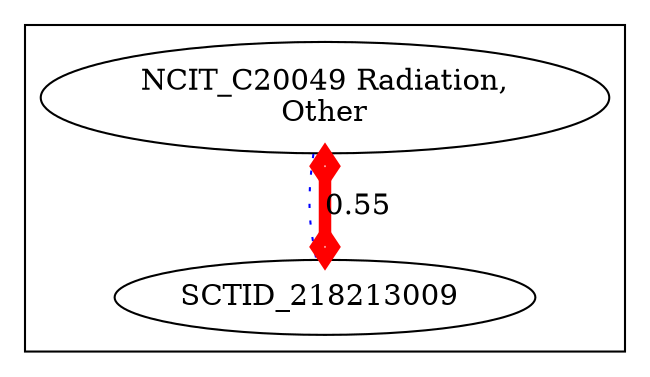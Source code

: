 digraph cliquegraph {
subgraph cluster_SCTID_218213009 {SCTID_218213009 [ label="SCTID_218213009 " ];
NCIT_C20049 [ label="NCIT_C20049 Radiation,
Other" ];}
NCIT_C20049 -> SCTID_218213009 [ arrowhead = none, penwidth=1, color=blue, label="", style=dotted]
NCIT_C20049 -> SCTID_218213009 [ arrowhead = ediamond, penwidth=6, color=red, label="0.55", style=solid, arrowtail=ediamond, dir=both]
}